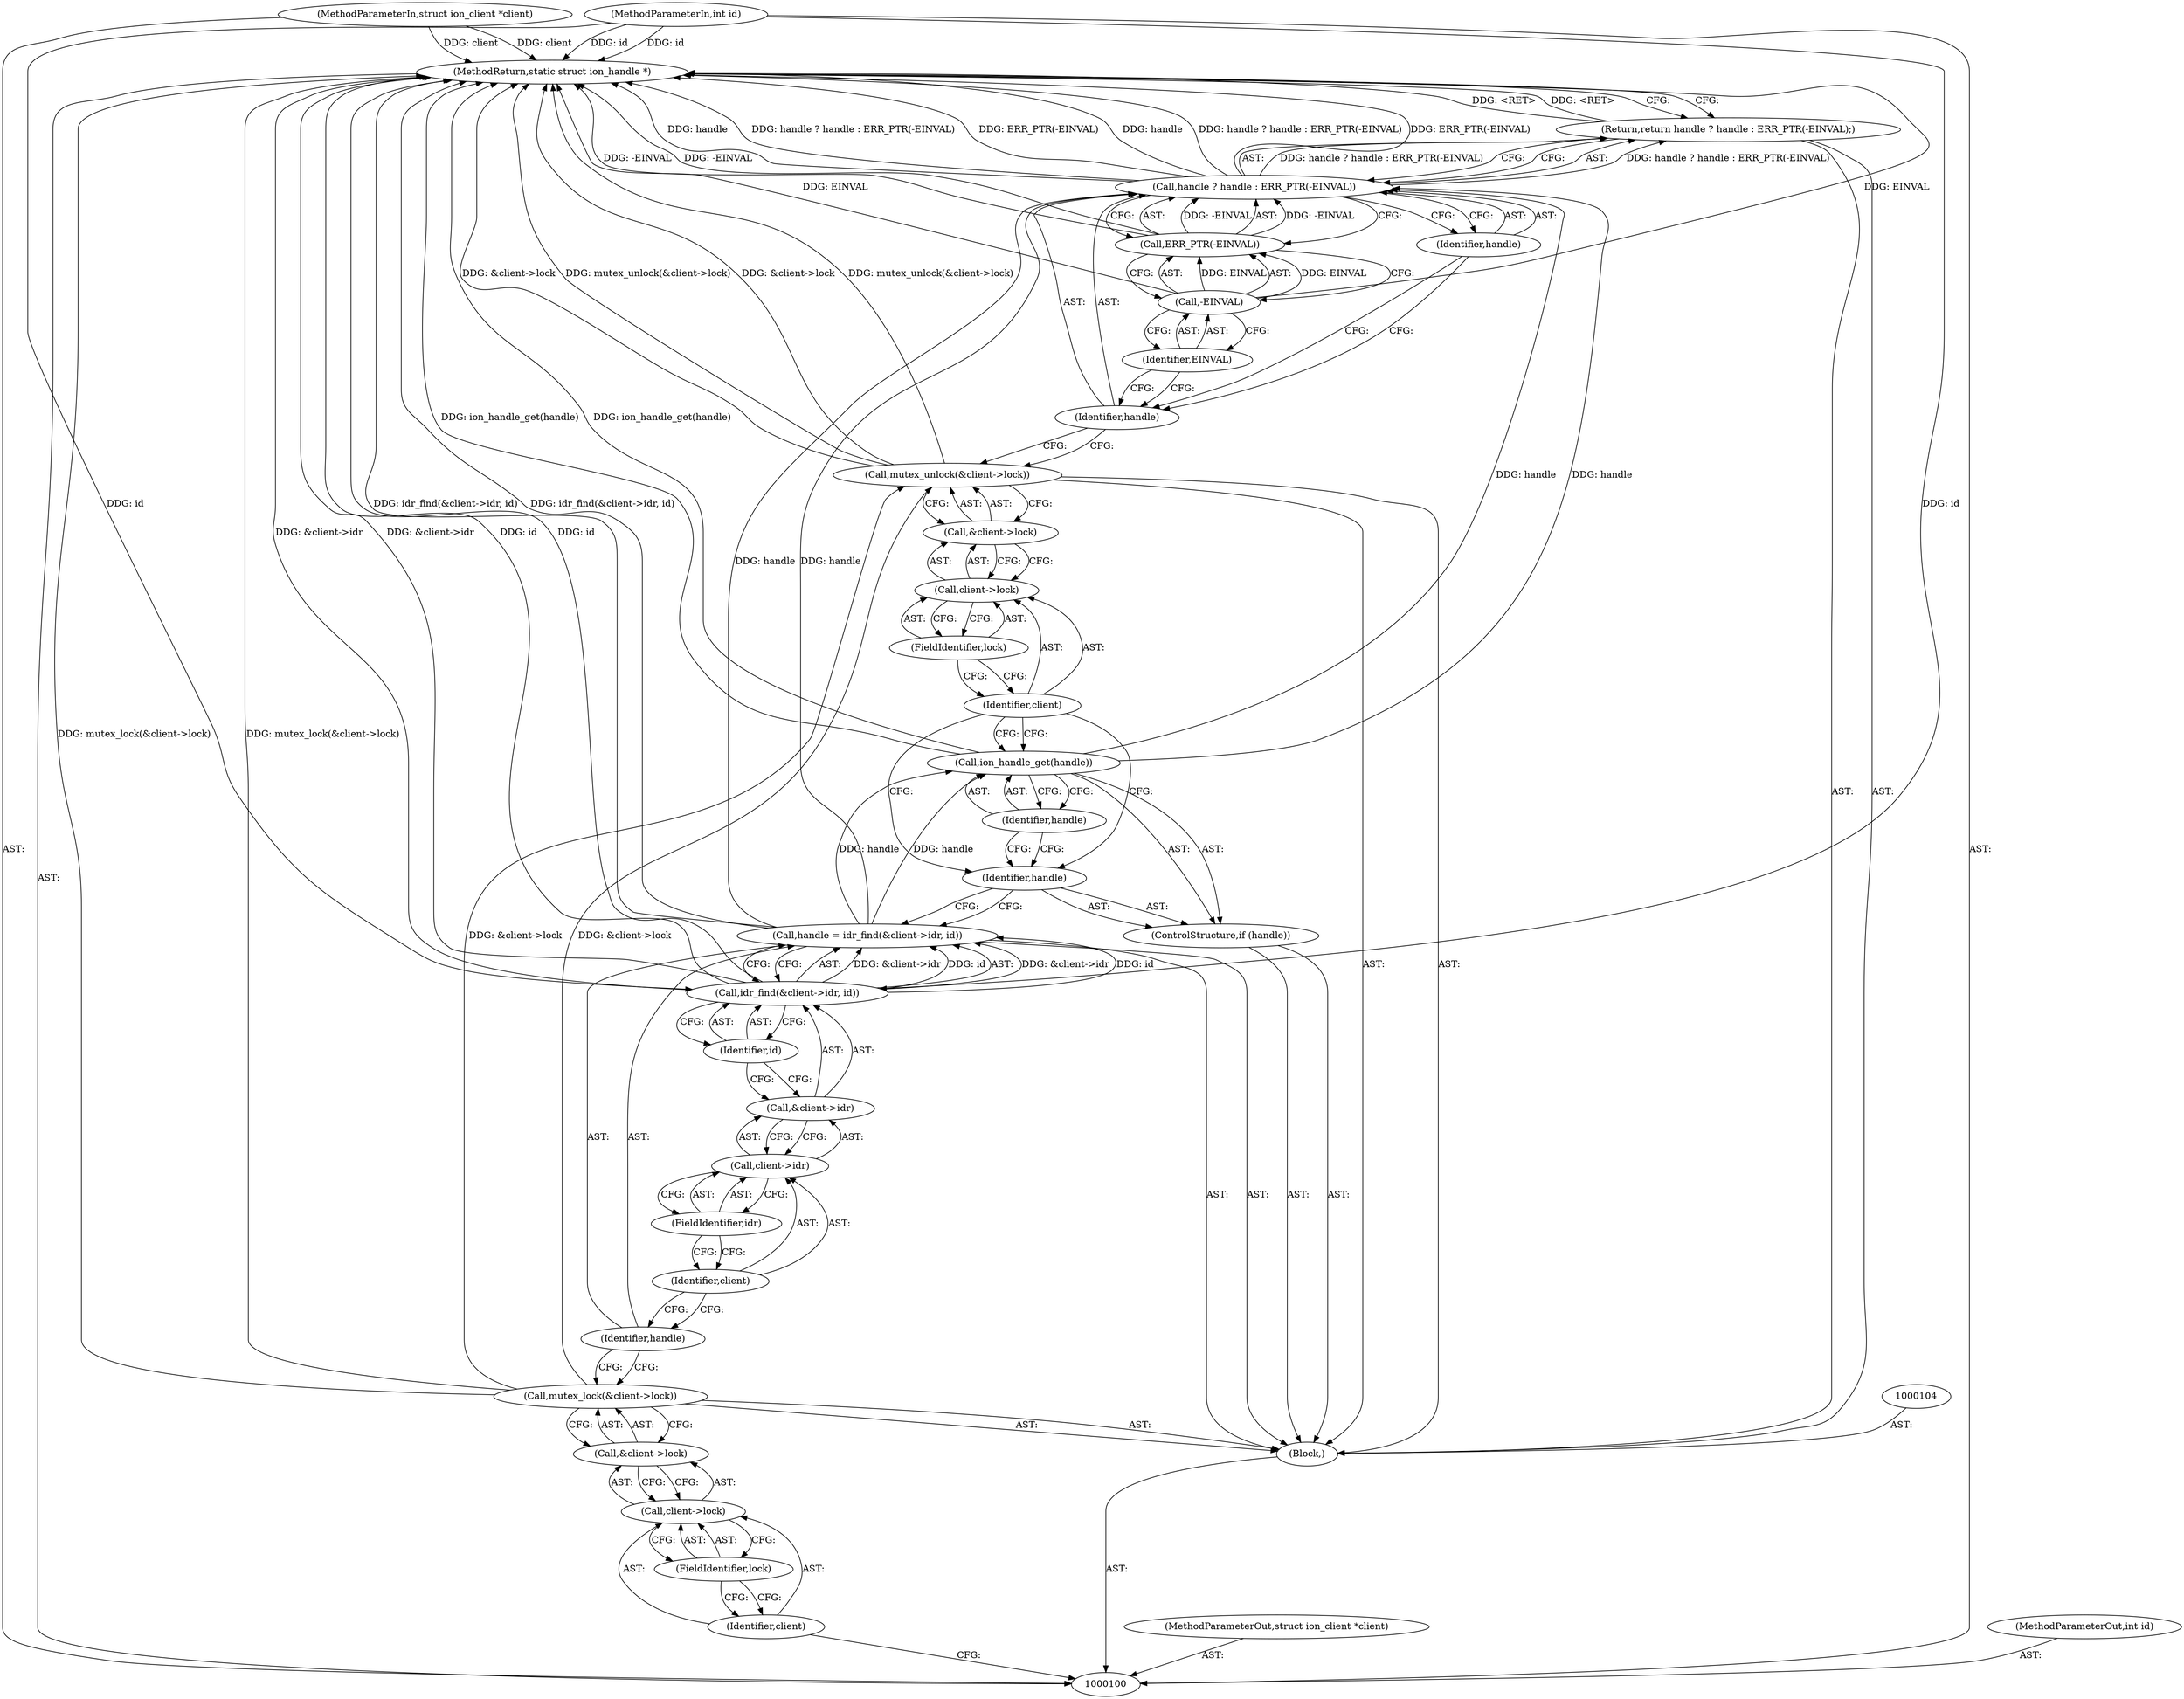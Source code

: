 digraph "1_linux_9590232bb4f4cc824f3425a6e1349afbe6d6d2b7_0" {
"1000134" [label="(MethodReturn,static struct ion_handle *)"];
"1000101" [label="(MethodParameterIn,struct ion_client *client)"];
"1000187" [label="(MethodParameterOut,struct ion_client *client)"];
"1000122" [label="(Call,mutex_unlock(&client->lock))"];
"1000123" [label="(Call,&client->lock)"];
"1000124" [label="(Call,client->lock)"];
"1000125" [label="(Identifier,client)"];
"1000126" [label="(FieldIdentifier,lock)"];
"1000130" [label="(Identifier,handle)"];
"1000127" [label="(Return,return handle ? handle : ERR_PTR(-EINVAL);)"];
"1000131" [label="(Call,ERR_PTR(-EINVAL))"];
"1000132" [label="(Call,-EINVAL)"];
"1000133" [label="(Identifier,EINVAL)"];
"1000128" [label="(Call,handle ? handle : ERR_PTR(-EINVAL))"];
"1000129" [label="(Identifier,handle)"];
"1000102" [label="(MethodParameterIn,int id)"];
"1000188" [label="(MethodParameterOut,int id)"];
"1000103" [label="(Block,)"];
"1000105" [label="(Call,mutex_lock(&client->lock))"];
"1000106" [label="(Call,&client->lock)"];
"1000107" [label="(Call,client->lock)"];
"1000108" [label="(Identifier,client)"];
"1000109" [label="(FieldIdentifier,lock)"];
"1000112" [label="(Call,idr_find(&client->idr, id))"];
"1000110" [label="(Call,handle = idr_find(&client->idr, id))"];
"1000111" [label="(Identifier,handle)"];
"1000113" [label="(Call,&client->idr)"];
"1000114" [label="(Call,client->idr)"];
"1000115" [label="(Identifier,client)"];
"1000116" [label="(FieldIdentifier,idr)"];
"1000117" [label="(Identifier,id)"];
"1000118" [label="(ControlStructure,if (handle))"];
"1000119" [label="(Identifier,handle)"];
"1000121" [label="(Identifier,handle)"];
"1000120" [label="(Call,ion_handle_get(handle))"];
"1000134" -> "1000100"  [label="AST: "];
"1000134" -> "1000127"  [label="CFG: "];
"1000112" -> "1000134"  [label="DDG: id"];
"1000112" -> "1000134"  [label="DDG: &client->idr"];
"1000128" -> "1000134"  [label="DDG: handle"];
"1000128" -> "1000134"  [label="DDG: handle ? handle : ERR_PTR(-EINVAL)"];
"1000128" -> "1000134"  [label="DDG: ERR_PTR(-EINVAL)"];
"1000105" -> "1000134"  [label="DDG: mutex_lock(&client->lock)"];
"1000122" -> "1000134"  [label="DDG: mutex_unlock(&client->lock)"];
"1000122" -> "1000134"  [label="DDG: &client->lock"];
"1000131" -> "1000134"  [label="DDG: -EINVAL"];
"1000132" -> "1000134"  [label="DDG: EINVAL"];
"1000102" -> "1000134"  [label="DDG: id"];
"1000110" -> "1000134"  [label="DDG: idr_find(&client->idr, id)"];
"1000101" -> "1000134"  [label="DDG: client"];
"1000120" -> "1000134"  [label="DDG: ion_handle_get(handle)"];
"1000127" -> "1000134"  [label="DDG: <RET>"];
"1000101" -> "1000100"  [label="AST: "];
"1000101" -> "1000134"  [label="DDG: client"];
"1000187" -> "1000100"  [label="AST: "];
"1000122" -> "1000103"  [label="AST: "];
"1000122" -> "1000123"  [label="CFG: "];
"1000123" -> "1000122"  [label="AST: "];
"1000129" -> "1000122"  [label="CFG: "];
"1000122" -> "1000134"  [label="DDG: mutex_unlock(&client->lock)"];
"1000122" -> "1000134"  [label="DDG: &client->lock"];
"1000105" -> "1000122"  [label="DDG: &client->lock"];
"1000123" -> "1000122"  [label="AST: "];
"1000123" -> "1000124"  [label="CFG: "];
"1000124" -> "1000123"  [label="AST: "];
"1000122" -> "1000123"  [label="CFG: "];
"1000124" -> "1000123"  [label="AST: "];
"1000124" -> "1000126"  [label="CFG: "];
"1000125" -> "1000124"  [label="AST: "];
"1000126" -> "1000124"  [label="AST: "];
"1000123" -> "1000124"  [label="CFG: "];
"1000125" -> "1000124"  [label="AST: "];
"1000125" -> "1000120"  [label="CFG: "];
"1000125" -> "1000119"  [label="CFG: "];
"1000126" -> "1000125"  [label="CFG: "];
"1000126" -> "1000124"  [label="AST: "];
"1000126" -> "1000125"  [label="CFG: "];
"1000124" -> "1000126"  [label="CFG: "];
"1000130" -> "1000128"  [label="AST: "];
"1000130" -> "1000129"  [label="CFG: "];
"1000128" -> "1000130"  [label="CFG: "];
"1000127" -> "1000103"  [label="AST: "];
"1000127" -> "1000128"  [label="CFG: "];
"1000128" -> "1000127"  [label="AST: "];
"1000134" -> "1000127"  [label="CFG: "];
"1000127" -> "1000134"  [label="DDG: <RET>"];
"1000128" -> "1000127"  [label="DDG: handle ? handle : ERR_PTR(-EINVAL)"];
"1000131" -> "1000128"  [label="AST: "];
"1000131" -> "1000132"  [label="CFG: "];
"1000132" -> "1000131"  [label="AST: "];
"1000128" -> "1000131"  [label="CFG: "];
"1000131" -> "1000134"  [label="DDG: -EINVAL"];
"1000131" -> "1000128"  [label="DDG: -EINVAL"];
"1000132" -> "1000131"  [label="DDG: EINVAL"];
"1000132" -> "1000131"  [label="AST: "];
"1000132" -> "1000133"  [label="CFG: "];
"1000133" -> "1000132"  [label="AST: "];
"1000131" -> "1000132"  [label="CFG: "];
"1000132" -> "1000134"  [label="DDG: EINVAL"];
"1000132" -> "1000131"  [label="DDG: EINVAL"];
"1000133" -> "1000132"  [label="AST: "];
"1000133" -> "1000129"  [label="CFG: "];
"1000132" -> "1000133"  [label="CFG: "];
"1000128" -> "1000127"  [label="AST: "];
"1000128" -> "1000130"  [label="CFG: "];
"1000128" -> "1000131"  [label="CFG: "];
"1000129" -> "1000128"  [label="AST: "];
"1000130" -> "1000128"  [label="AST: "];
"1000131" -> "1000128"  [label="AST: "];
"1000127" -> "1000128"  [label="CFG: "];
"1000128" -> "1000134"  [label="DDG: handle"];
"1000128" -> "1000134"  [label="DDG: handle ? handle : ERR_PTR(-EINVAL)"];
"1000128" -> "1000134"  [label="DDG: ERR_PTR(-EINVAL)"];
"1000128" -> "1000127"  [label="DDG: handle ? handle : ERR_PTR(-EINVAL)"];
"1000120" -> "1000128"  [label="DDG: handle"];
"1000110" -> "1000128"  [label="DDG: handle"];
"1000131" -> "1000128"  [label="DDG: -EINVAL"];
"1000129" -> "1000128"  [label="AST: "];
"1000129" -> "1000122"  [label="CFG: "];
"1000130" -> "1000129"  [label="CFG: "];
"1000133" -> "1000129"  [label="CFG: "];
"1000102" -> "1000100"  [label="AST: "];
"1000102" -> "1000134"  [label="DDG: id"];
"1000102" -> "1000112"  [label="DDG: id"];
"1000188" -> "1000100"  [label="AST: "];
"1000103" -> "1000100"  [label="AST: "];
"1000104" -> "1000103"  [label="AST: "];
"1000105" -> "1000103"  [label="AST: "];
"1000110" -> "1000103"  [label="AST: "];
"1000118" -> "1000103"  [label="AST: "];
"1000122" -> "1000103"  [label="AST: "];
"1000127" -> "1000103"  [label="AST: "];
"1000105" -> "1000103"  [label="AST: "];
"1000105" -> "1000106"  [label="CFG: "];
"1000106" -> "1000105"  [label="AST: "];
"1000111" -> "1000105"  [label="CFG: "];
"1000105" -> "1000134"  [label="DDG: mutex_lock(&client->lock)"];
"1000105" -> "1000122"  [label="DDG: &client->lock"];
"1000106" -> "1000105"  [label="AST: "];
"1000106" -> "1000107"  [label="CFG: "];
"1000107" -> "1000106"  [label="AST: "];
"1000105" -> "1000106"  [label="CFG: "];
"1000107" -> "1000106"  [label="AST: "];
"1000107" -> "1000109"  [label="CFG: "];
"1000108" -> "1000107"  [label="AST: "];
"1000109" -> "1000107"  [label="AST: "];
"1000106" -> "1000107"  [label="CFG: "];
"1000108" -> "1000107"  [label="AST: "];
"1000108" -> "1000100"  [label="CFG: "];
"1000109" -> "1000108"  [label="CFG: "];
"1000109" -> "1000107"  [label="AST: "];
"1000109" -> "1000108"  [label="CFG: "];
"1000107" -> "1000109"  [label="CFG: "];
"1000112" -> "1000110"  [label="AST: "];
"1000112" -> "1000117"  [label="CFG: "];
"1000113" -> "1000112"  [label="AST: "];
"1000117" -> "1000112"  [label="AST: "];
"1000110" -> "1000112"  [label="CFG: "];
"1000112" -> "1000134"  [label="DDG: id"];
"1000112" -> "1000134"  [label="DDG: &client->idr"];
"1000112" -> "1000110"  [label="DDG: &client->idr"];
"1000112" -> "1000110"  [label="DDG: id"];
"1000102" -> "1000112"  [label="DDG: id"];
"1000110" -> "1000103"  [label="AST: "];
"1000110" -> "1000112"  [label="CFG: "];
"1000111" -> "1000110"  [label="AST: "];
"1000112" -> "1000110"  [label="AST: "];
"1000119" -> "1000110"  [label="CFG: "];
"1000110" -> "1000134"  [label="DDG: idr_find(&client->idr, id)"];
"1000112" -> "1000110"  [label="DDG: &client->idr"];
"1000112" -> "1000110"  [label="DDG: id"];
"1000110" -> "1000120"  [label="DDG: handle"];
"1000110" -> "1000128"  [label="DDG: handle"];
"1000111" -> "1000110"  [label="AST: "];
"1000111" -> "1000105"  [label="CFG: "];
"1000115" -> "1000111"  [label="CFG: "];
"1000113" -> "1000112"  [label="AST: "];
"1000113" -> "1000114"  [label="CFG: "];
"1000114" -> "1000113"  [label="AST: "];
"1000117" -> "1000113"  [label="CFG: "];
"1000114" -> "1000113"  [label="AST: "];
"1000114" -> "1000116"  [label="CFG: "];
"1000115" -> "1000114"  [label="AST: "];
"1000116" -> "1000114"  [label="AST: "];
"1000113" -> "1000114"  [label="CFG: "];
"1000115" -> "1000114"  [label="AST: "];
"1000115" -> "1000111"  [label="CFG: "];
"1000116" -> "1000115"  [label="CFG: "];
"1000116" -> "1000114"  [label="AST: "];
"1000116" -> "1000115"  [label="CFG: "];
"1000114" -> "1000116"  [label="CFG: "];
"1000117" -> "1000112"  [label="AST: "];
"1000117" -> "1000113"  [label="CFG: "];
"1000112" -> "1000117"  [label="CFG: "];
"1000118" -> "1000103"  [label="AST: "];
"1000119" -> "1000118"  [label="AST: "];
"1000120" -> "1000118"  [label="AST: "];
"1000119" -> "1000118"  [label="AST: "];
"1000119" -> "1000110"  [label="CFG: "];
"1000121" -> "1000119"  [label="CFG: "];
"1000125" -> "1000119"  [label="CFG: "];
"1000121" -> "1000120"  [label="AST: "];
"1000121" -> "1000119"  [label="CFG: "];
"1000120" -> "1000121"  [label="CFG: "];
"1000120" -> "1000118"  [label="AST: "];
"1000120" -> "1000121"  [label="CFG: "];
"1000121" -> "1000120"  [label="AST: "];
"1000125" -> "1000120"  [label="CFG: "];
"1000120" -> "1000134"  [label="DDG: ion_handle_get(handle)"];
"1000110" -> "1000120"  [label="DDG: handle"];
"1000120" -> "1000128"  [label="DDG: handle"];
}

